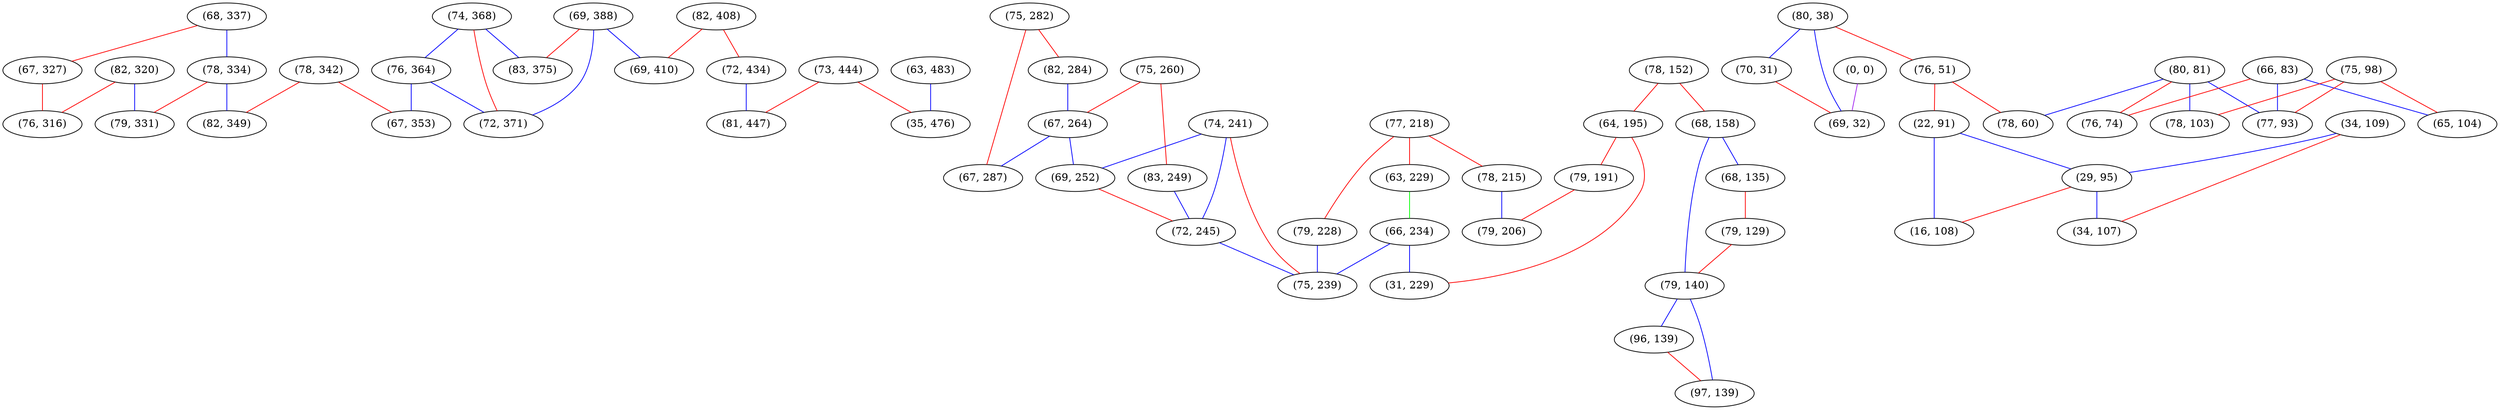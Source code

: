 graph "" {
"(74, 368)";
"(82, 320)";
"(69, 388)";
"(76, 364)";
"(75, 260)";
"(68, 337)";
"(77, 218)";
"(78, 152)";
"(73, 444)";
"(75, 282)";
"(0, 0)";
"(82, 284)";
"(83, 375)";
"(79, 228)";
"(67, 327)";
"(64, 195)";
"(76, 316)";
"(78, 342)";
"(80, 81)";
"(80, 38)";
"(66, 83)";
"(78, 334)";
"(74, 241)";
"(75, 98)";
"(63, 229)";
"(70, 31)";
"(79, 191)";
"(66, 234)";
"(67, 264)";
"(79, 331)";
"(34, 109)";
"(77, 93)";
"(82, 408)";
"(76, 74)";
"(69, 252)";
"(78, 215)";
"(68, 158)";
"(68, 135)";
"(67, 353)";
"(72, 371)";
"(31, 229)";
"(78, 103)";
"(76, 51)";
"(79, 129)";
"(65, 104)";
"(83, 249)";
"(69, 410)";
"(72, 245)";
"(69, 32)";
"(63, 483)";
"(79, 206)";
"(79, 140)";
"(78, 60)";
"(72, 434)";
"(96, 139)";
"(22, 91)";
"(29, 95)";
"(34, 107)";
"(75, 239)";
"(81, 447)";
"(67, 287)";
"(82, 349)";
"(35, 476)";
"(97, 139)";
"(16, 108)";
"(74, 368)" -- "(83, 375)"  [color=blue, key=0, weight=3];
"(74, 368)" -- "(72, 371)"  [color=red, key=0, weight=1];
"(74, 368)" -- "(76, 364)"  [color=blue, key=0, weight=3];
"(82, 320)" -- "(79, 331)"  [color=blue, key=0, weight=3];
"(82, 320)" -- "(76, 316)"  [color=red, key=0, weight=1];
"(69, 388)" -- "(83, 375)"  [color=red, key=0, weight=1];
"(69, 388)" -- "(72, 371)"  [color=blue, key=0, weight=3];
"(69, 388)" -- "(69, 410)"  [color=blue, key=0, weight=3];
"(76, 364)" -- "(72, 371)"  [color=blue, key=0, weight=3];
"(76, 364)" -- "(67, 353)"  [color=blue, key=0, weight=3];
"(75, 260)" -- "(67, 264)"  [color=red, key=0, weight=1];
"(75, 260)" -- "(83, 249)"  [color=red, key=0, weight=1];
"(68, 337)" -- "(67, 327)"  [color=red, key=0, weight=1];
"(68, 337)" -- "(78, 334)"  [color=blue, key=0, weight=3];
"(77, 218)" -- "(79, 228)"  [color=red, key=0, weight=1];
"(77, 218)" -- "(63, 229)"  [color=red, key=0, weight=1];
"(77, 218)" -- "(78, 215)"  [color=red, key=0, weight=1];
"(78, 152)" -- "(64, 195)"  [color=red, key=0, weight=1];
"(78, 152)" -- "(68, 158)"  [color=red, key=0, weight=1];
"(73, 444)" -- "(35, 476)"  [color=red, key=0, weight=1];
"(73, 444)" -- "(81, 447)"  [color=red, key=0, weight=1];
"(75, 282)" -- "(67, 287)"  [color=red, key=0, weight=1];
"(75, 282)" -- "(82, 284)"  [color=red, key=0, weight=1];
"(0, 0)" -- "(69, 32)"  [color=purple, key=0, weight=4];
"(82, 284)" -- "(67, 264)"  [color=blue, key=0, weight=3];
"(79, 228)" -- "(75, 239)"  [color=blue, key=0, weight=3];
"(67, 327)" -- "(76, 316)"  [color=red, key=0, weight=1];
"(64, 195)" -- "(31, 229)"  [color=red, key=0, weight=1];
"(64, 195)" -- "(79, 191)"  [color=red, key=0, weight=1];
"(78, 342)" -- "(82, 349)"  [color=red, key=0, weight=1];
"(78, 342)" -- "(67, 353)"  [color=red, key=0, weight=1];
"(80, 81)" -- "(76, 74)"  [color=red, key=0, weight=1];
"(80, 81)" -- "(78, 103)"  [color=blue, key=0, weight=3];
"(80, 81)" -- "(77, 93)"  [color=blue, key=0, weight=3];
"(80, 81)" -- "(78, 60)"  [color=blue, key=0, weight=3];
"(80, 38)" -- "(70, 31)"  [color=blue, key=0, weight=3];
"(80, 38)" -- "(69, 32)"  [color=blue, key=0, weight=3];
"(80, 38)" -- "(76, 51)"  [color=red, key=0, weight=1];
"(66, 83)" -- "(76, 74)"  [color=red, key=0, weight=1];
"(66, 83)" -- "(65, 104)"  [color=blue, key=0, weight=3];
"(66, 83)" -- "(77, 93)"  [color=blue, key=0, weight=3];
"(78, 334)" -- "(79, 331)"  [color=red, key=0, weight=1];
"(78, 334)" -- "(82, 349)"  [color=blue, key=0, weight=3];
"(74, 241)" -- "(75, 239)"  [color=red, key=0, weight=1];
"(74, 241)" -- "(69, 252)"  [color=blue, key=0, weight=3];
"(74, 241)" -- "(72, 245)"  [color=blue, key=0, weight=3];
"(75, 98)" -- "(65, 104)"  [color=red, key=0, weight=1];
"(75, 98)" -- "(78, 103)"  [color=red, key=0, weight=1];
"(75, 98)" -- "(77, 93)"  [color=red, key=0, weight=1];
"(63, 229)" -- "(66, 234)"  [color=green, key=0, weight=2];
"(70, 31)" -- "(69, 32)"  [color=red, key=0, weight=1];
"(79, 191)" -- "(79, 206)"  [color=red, key=0, weight=1];
"(66, 234)" -- "(75, 239)"  [color=blue, key=0, weight=3];
"(66, 234)" -- "(31, 229)"  [color=blue, key=0, weight=3];
"(67, 264)" -- "(67, 287)"  [color=blue, key=0, weight=3];
"(67, 264)" -- "(69, 252)"  [color=blue, key=0, weight=3];
"(34, 109)" -- "(29, 95)"  [color=blue, key=0, weight=3];
"(34, 109)" -- "(34, 107)"  [color=red, key=0, weight=1];
"(82, 408)" -- "(69, 410)"  [color=red, key=0, weight=1];
"(82, 408)" -- "(72, 434)"  [color=red, key=0, weight=1];
"(69, 252)" -- "(72, 245)"  [color=red, key=0, weight=1];
"(78, 215)" -- "(79, 206)"  [color=blue, key=0, weight=3];
"(68, 158)" -- "(79, 140)"  [color=blue, key=0, weight=3];
"(68, 158)" -- "(68, 135)"  [color=blue, key=0, weight=3];
"(68, 135)" -- "(79, 129)"  [color=red, key=0, weight=1];
"(76, 51)" -- "(22, 91)"  [color=red, key=0, weight=1];
"(76, 51)" -- "(78, 60)"  [color=red, key=0, weight=1];
"(79, 129)" -- "(79, 140)"  [color=red, key=0, weight=1];
"(83, 249)" -- "(72, 245)"  [color=blue, key=0, weight=3];
"(72, 245)" -- "(75, 239)"  [color=blue, key=0, weight=3];
"(63, 483)" -- "(35, 476)"  [color=blue, key=0, weight=3];
"(79, 140)" -- "(96, 139)"  [color=blue, key=0, weight=3];
"(79, 140)" -- "(97, 139)"  [color=blue, key=0, weight=3];
"(72, 434)" -- "(81, 447)"  [color=blue, key=0, weight=3];
"(96, 139)" -- "(97, 139)"  [color=red, key=0, weight=1];
"(22, 91)" -- "(29, 95)"  [color=blue, key=0, weight=3];
"(22, 91)" -- "(16, 108)"  [color=blue, key=0, weight=3];
"(29, 95)" -- "(34, 107)"  [color=blue, key=0, weight=3];
"(29, 95)" -- "(16, 108)"  [color=red, key=0, weight=1];
}
